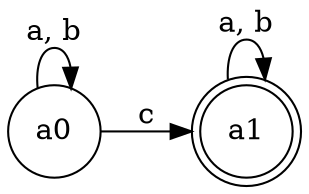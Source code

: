 digraph G {
    rankdir=LR;
  node [shape = doublecircle]; a1;
  node [shape = circle];
  a0 -> a1 [label = "c"]
  a0 -> a0 [label = "a, b"]
  a1 -> a1 [label = "a, b"]
  }
